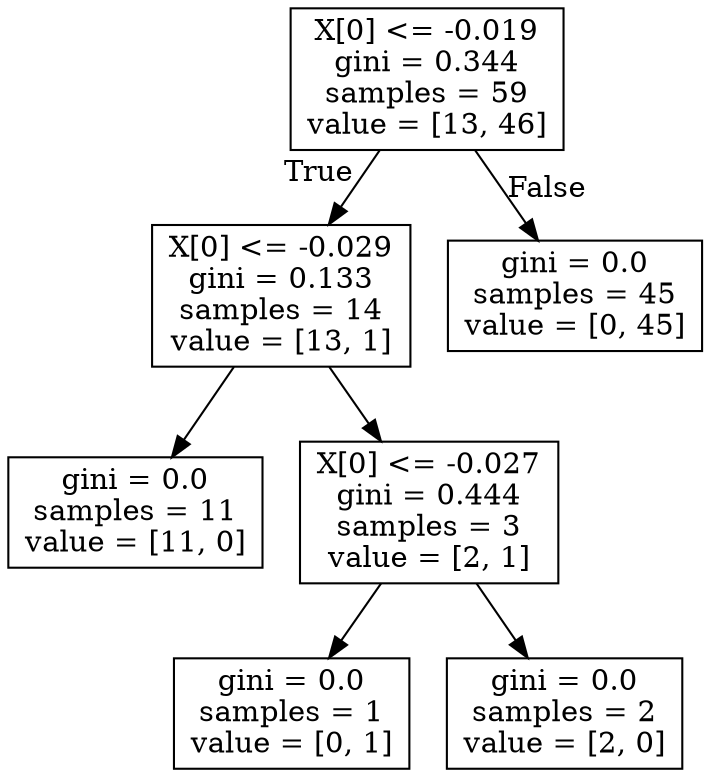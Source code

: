 digraph Tree {
node [shape=box] ;
0 [label="X[0] <= -0.019\ngini = 0.344\nsamples = 59\nvalue = [13, 46]"] ;
1 [label="X[0] <= -0.029\ngini = 0.133\nsamples = 14\nvalue = [13, 1]"] ;
0 -> 1 [labeldistance=2.5, labelangle=45, headlabel="True"] ;
2 [label="gini = 0.0\nsamples = 11\nvalue = [11, 0]"] ;
1 -> 2 ;
3 [label="X[0] <= -0.027\ngini = 0.444\nsamples = 3\nvalue = [2, 1]"] ;
1 -> 3 ;
4 [label="gini = 0.0\nsamples = 1\nvalue = [0, 1]"] ;
3 -> 4 ;
5 [label="gini = 0.0\nsamples = 2\nvalue = [2, 0]"] ;
3 -> 5 ;
6 [label="gini = 0.0\nsamples = 45\nvalue = [0, 45]"] ;
0 -> 6 [labeldistance=2.5, labelangle=-45, headlabel="False"] ;
}